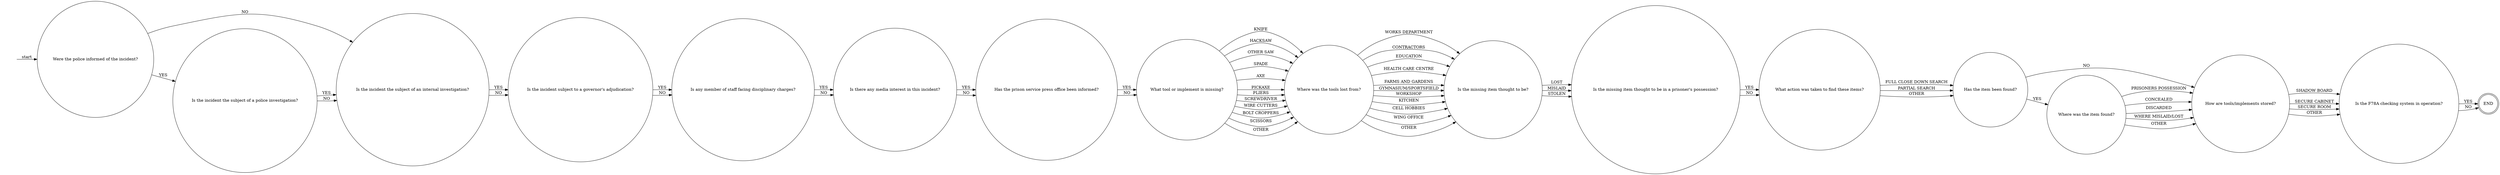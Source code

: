 digraph TOOL_LOSS {  rankdir=LR;
  node [shape = circle];
  START_NODE [label="", shape=none];
  START_NODE -> 45142 [label = "start"];
  END_NODE [label="END", shape="doublecircle"];
  44195 [label = "What action was taken to find these items?"];
  44195 -> 44565 [label = "FULL CLOSE DOWN SEARCH"];
  44195 -> 44565 [label = "PARTIAL SEARCH"];
  44195 -> 44565 [label = "OTHER"];
  44372 [label = "Is the missing item thought to be?"];
  44372 -> 44445 [label = "LOST"];
  44372 -> 44445 [label = "MISLAID"];
  44372 -> 44445 [label = "STOLEN"];
  44412 [label = "Has the prison service press office been informed?"];
  44412 -> 44593 [label = "YES"];
  44412 -> 44593 [label = "NO"];
  44445 [label = "Is the missing item thought to be in a prisoner's possession?"];
  44445 -> 44195 [label = "YES"];
  44445 -> 44195 [label = "NO"];
  44477 [label = "How are tools/implements stored?"];
  44477 -> 44509 [label = "SHADOW BOARD"];
  44477 -> 44509 [label = "SECURE CABINET"];
  44477 -> 44509 [label = "SECURE ROOM"];
  44477 -> 44509 [label = "OTHER"];
  44489 [label = "Is the incident the subject of an internal investigation?"];
  44489 -> 44993 [label = "YES"];
  44489 -> 44993 [label = "NO"];
  44509 [label = "Is the F78A checking system in operation?"];
  44509 -> END_NODE [label = "YES"];
  44509 -> END_NODE [label = "NO"];
  44565 [label = "Has the item been found?"];
  44565 -> 45169 [label = "YES"];
  44565 -> 44477 [label = "NO"];
  44593 [label = "What tool or implement is missing?"];
  44593 -> 44950 [label = "KNIFE"];
  44593 -> 44950 [label = "HACKSAW"];
  44593 -> 44950 [label = "OTHER SAW"];
  44593 -> 44950 [label = "SPADE"];
  44593 -> 44950 [label = "AXE"];
  44593 -> 44950 [label = "PICKAXE"];
  44593 -> 44950 [label = "PLIERS"];
  44593 -> 44950 [label = "SCREWDRIVER"];
  44593 -> 44950 [label = "WIRE CUTTERS"];
  44593 -> 44950 [label = "BOLT CROPPERS"];
  44593 -> 44950 [label = "SCISSORS"];
  44593 -> 44950 [label = "OTHER"];
  44603 [label = "Is any member of staff facing disciplinary charges?"];
  44603 -> 44672 [label = "YES"];
  44603 -> 44672 [label = "NO"];
  44672 [label = "Is there any media interest in this incident?"];
  44672 -> 44412 [label = "YES"];
  44672 -> 44412 [label = "NO"];
  44808 [label = "Is the incident the subject of a police investigation?"];
  44808 -> 44489 [label = "YES"];
  44808 -> 44489 [label = "NO"];
  44950 [label = "Where was the tools lost from?"];
  44950 -> 44372 [label = "WORKS DEPARTMENT"];
  44950 -> 44372 [label = "CONTRACTORS"];
  44950 -> 44372 [label = "EDUCATION"];
  44950 -> 44372 [label = "HEALTH CARE CENTRE"];
  44950 -> 44372 [label = "FARMS AND GARDENS"];
  44950 -> 44372 [label = "GYMNASIUM/SPORTSFIELD"];
  44950 -> 44372 [label = "WORKSHOP"];
  44950 -> 44372 [label = "KITCHEN"];
  44950 -> 44372 [label = "CELL HOBBIES"];
  44950 -> 44372 [label = "WING OFFICE"];
  44950 -> 44372 [label = "OTHER"];
  44993 [label = "Is the incident subject to a governor's adjudication?"];
  44993 -> 44603 [label = "YES"];
  44993 -> 44603 [label = "NO"];
  45142 [label = "Were the police informed of the incident?"];
  45142 -> 44808 [label = "YES"];
  45142 -> 44489 [label = "NO"];
  45169 [label = "Where was the item found?"];
  45169 -> 44477 [label = "PRISONERS POSSESSION"];
  45169 -> 44477 [label = "CONCEALED"];
  45169 -> 44477 [label = "DISCARDED"];
  45169 -> 44477 [label = "WHERE MISLAID/LOST"];
  45169 -> 44477 [label = "OTHER"];
}
